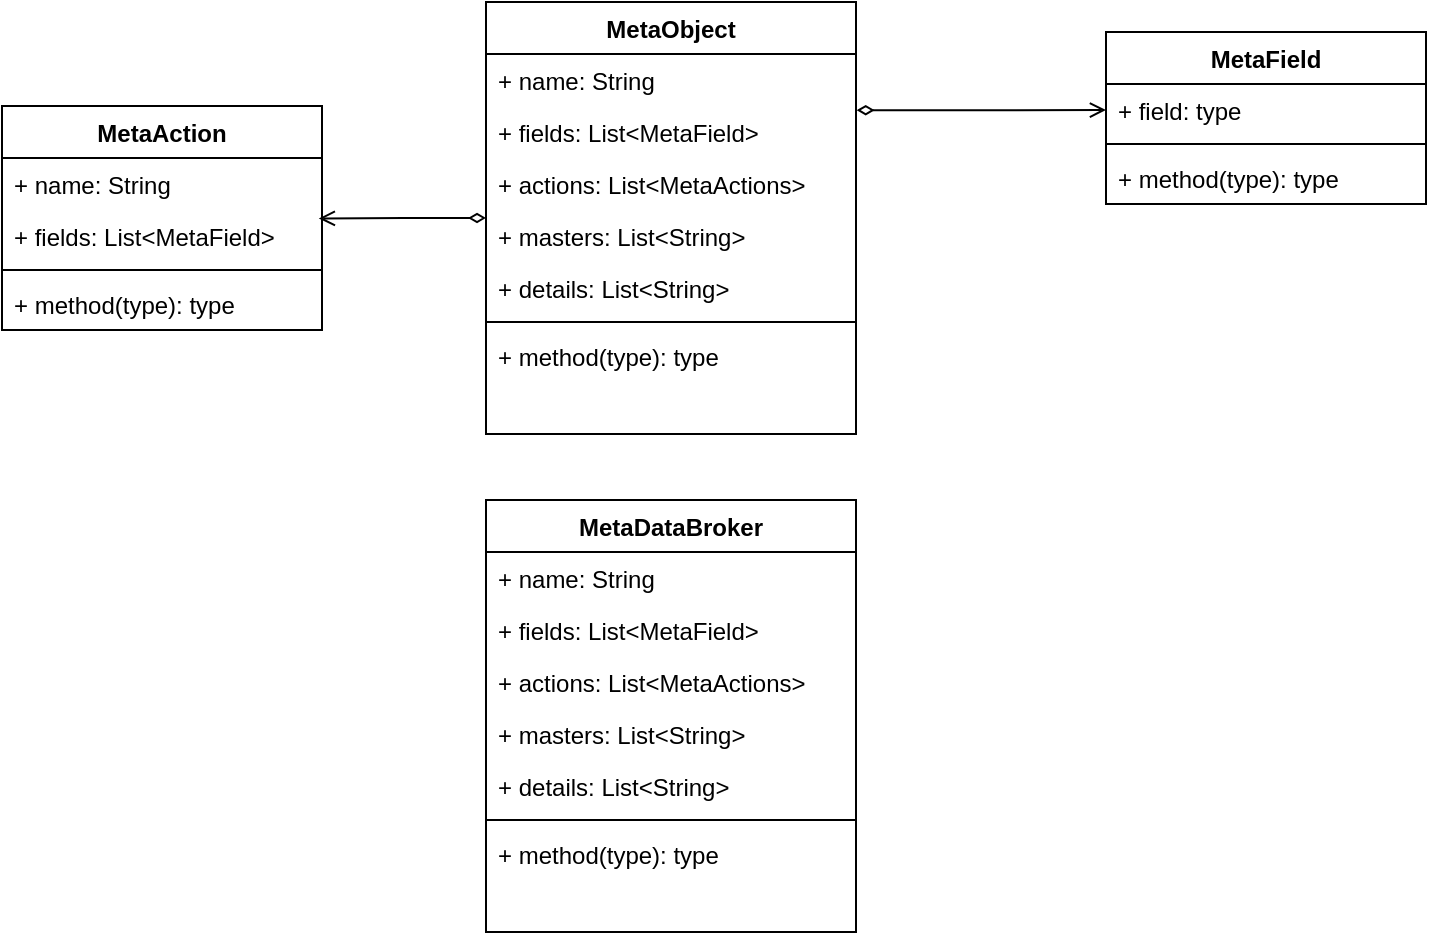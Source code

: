<mxfile version="20.5.3" type="github">
  <diagram id="egF5TxKUiRy08cK1zPrM" name="Page-1">
    <mxGraphModel dx="676" dy="381" grid="0" gridSize="10" guides="1" tooltips="1" connect="1" arrows="1" fold="1" page="1" pageScale="1" pageWidth="827" pageHeight="1169" math="0" shadow="0">
      <root>
        <mxCell id="0" />
        <mxCell id="1" parent="0" />
        <mxCell id="FpjAOOFjA3iJDY1Hjrk3-17" style="edgeStyle=orthogonalEdgeStyle;rounded=0;orthogonalLoop=1;jettySize=auto;html=1;exitX=0;exitY=0.5;exitDx=0;exitDy=0;entryX=0.99;entryY=0.163;entryDx=0;entryDy=0;entryPerimeter=0;startArrow=diamondThin;startFill=0;endArrow=open;endFill=0;" edge="1" parent="1" source="FpjAOOFjA3iJDY1Hjrk3-1" target="FpjAOOFjA3iJDY1Hjrk3-14">
          <mxGeometry relative="1" as="geometry" />
        </mxCell>
        <mxCell id="FpjAOOFjA3iJDY1Hjrk3-1" value="MetaObject" style="swimlane;fontStyle=1;align=center;verticalAlign=top;childLayout=stackLayout;horizontal=1;startSize=26;horizontalStack=0;resizeParent=1;resizeParentMax=0;resizeLast=0;collapsible=1;marginBottom=0;" vertex="1" parent="1">
          <mxGeometry x="267" y="164" width="185" height="216" as="geometry" />
        </mxCell>
        <mxCell id="FpjAOOFjA3iJDY1Hjrk3-2" value="+ name: String" style="text;strokeColor=none;fillColor=none;align=left;verticalAlign=top;spacingLeft=4;spacingRight=4;overflow=hidden;rotatable=0;points=[[0,0.5],[1,0.5]];portConstraint=eastwest;" vertex="1" parent="FpjAOOFjA3iJDY1Hjrk3-1">
          <mxGeometry y="26" width="185" height="26" as="geometry" />
        </mxCell>
        <mxCell id="FpjAOOFjA3iJDY1Hjrk3-11" value="+ fields: List&lt;MetaField&gt;" style="text;strokeColor=none;fillColor=none;align=left;verticalAlign=top;spacingLeft=4;spacingRight=4;overflow=hidden;rotatable=0;points=[[0,0.5],[1,0.5]];portConstraint=eastwest;" vertex="1" parent="FpjAOOFjA3iJDY1Hjrk3-1">
          <mxGeometry y="52" width="185" height="26" as="geometry" />
        </mxCell>
        <mxCell id="FpjAOOFjA3iJDY1Hjrk3-18" value="+ actions: List&lt;MetaActions&gt;" style="text;strokeColor=none;fillColor=none;align=left;verticalAlign=top;spacingLeft=4;spacingRight=4;overflow=hidden;rotatable=0;points=[[0,0.5],[1,0.5]];portConstraint=eastwest;" vertex="1" parent="FpjAOOFjA3iJDY1Hjrk3-1">
          <mxGeometry y="78" width="185" height="26" as="geometry" />
        </mxCell>
        <mxCell id="FpjAOOFjA3iJDY1Hjrk3-21" value="+ masters: List&lt;String&gt;" style="text;strokeColor=none;fillColor=none;align=left;verticalAlign=top;spacingLeft=4;spacingRight=4;overflow=hidden;rotatable=0;points=[[0,0.5],[1,0.5]];portConstraint=eastwest;" vertex="1" parent="FpjAOOFjA3iJDY1Hjrk3-1">
          <mxGeometry y="104" width="185" height="26" as="geometry" />
        </mxCell>
        <mxCell id="FpjAOOFjA3iJDY1Hjrk3-20" value="+ details: List&lt;String&gt;" style="text;strokeColor=none;fillColor=none;align=left;verticalAlign=top;spacingLeft=4;spacingRight=4;overflow=hidden;rotatable=0;points=[[0,0.5],[1,0.5]];portConstraint=eastwest;" vertex="1" parent="FpjAOOFjA3iJDY1Hjrk3-1">
          <mxGeometry y="130" width="185" height="26" as="geometry" />
        </mxCell>
        <mxCell id="FpjAOOFjA3iJDY1Hjrk3-3" value="" style="line;strokeWidth=1;fillColor=none;align=left;verticalAlign=middle;spacingTop=-1;spacingLeft=3;spacingRight=3;rotatable=0;labelPosition=right;points=[];portConstraint=eastwest;strokeColor=inherit;" vertex="1" parent="FpjAOOFjA3iJDY1Hjrk3-1">
          <mxGeometry y="156" width="185" height="8" as="geometry" />
        </mxCell>
        <mxCell id="FpjAOOFjA3iJDY1Hjrk3-4" value="+ method(type): type" style="text;strokeColor=none;fillColor=none;align=left;verticalAlign=top;spacingLeft=4;spacingRight=4;overflow=hidden;rotatable=0;points=[[0,0.5],[1,0.5]];portConstraint=eastwest;" vertex="1" parent="FpjAOOFjA3iJDY1Hjrk3-1">
          <mxGeometry y="164" width="185" height="26" as="geometry" />
        </mxCell>
        <mxCell id="FpjAOOFjA3iJDY1Hjrk3-19" style="text;strokeColor=none;fillColor=none;align=left;verticalAlign=top;spacingLeft=4;spacingRight=4;overflow=hidden;rotatable=0;points=[[0,0.5],[1,0.5]];portConstraint=eastwest;" vertex="1" parent="FpjAOOFjA3iJDY1Hjrk3-1">
          <mxGeometry y="190" width="185" height="26" as="geometry" />
        </mxCell>
        <mxCell id="FpjAOOFjA3iJDY1Hjrk3-6" value="MetaField" style="swimlane;fontStyle=1;align=center;verticalAlign=top;childLayout=stackLayout;horizontal=1;startSize=26;horizontalStack=0;resizeParent=1;resizeParentMax=0;resizeLast=0;collapsible=1;marginBottom=0;" vertex="1" parent="1">
          <mxGeometry x="577" y="179" width="160" height="86" as="geometry" />
        </mxCell>
        <mxCell id="FpjAOOFjA3iJDY1Hjrk3-7" value="+ field: type" style="text;strokeColor=none;fillColor=none;align=left;verticalAlign=top;spacingLeft=4;spacingRight=4;overflow=hidden;rotatable=0;points=[[0,0.5],[1,0.5]];portConstraint=eastwest;" vertex="1" parent="FpjAOOFjA3iJDY1Hjrk3-6">
          <mxGeometry y="26" width="160" height="26" as="geometry" />
        </mxCell>
        <mxCell id="FpjAOOFjA3iJDY1Hjrk3-8" value="" style="line;strokeWidth=1;fillColor=none;align=left;verticalAlign=middle;spacingTop=-1;spacingLeft=3;spacingRight=3;rotatable=0;labelPosition=right;points=[];portConstraint=eastwest;strokeColor=inherit;" vertex="1" parent="FpjAOOFjA3iJDY1Hjrk3-6">
          <mxGeometry y="52" width="160" height="8" as="geometry" />
        </mxCell>
        <mxCell id="FpjAOOFjA3iJDY1Hjrk3-9" value="+ method(type): type" style="text;strokeColor=none;fillColor=none;align=left;verticalAlign=top;spacingLeft=4;spacingRight=4;overflow=hidden;rotatable=0;points=[[0,0.5],[1,0.5]];portConstraint=eastwest;" vertex="1" parent="FpjAOOFjA3iJDY1Hjrk3-6">
          <mxGeometry y="60" width="160" height="26" as="geometry" />
        </mxCell>
        <mxCell id="FpjAOOFjA3iJDY1Hjrk3-10" style="edgeStyle=orthogonalEdgeStyle;rounded=0;orthogonalLoop=1;jettySize=auto;html=1;exitX=1.002;exitY=0.08;exitDx=0;exitDy=0;endArrow=open;endFill=0;startArrow=diamondThin;startFill=0;exitPerimeter=0;" edge="1" parent="1" source="FpjAOOFjA3iJDY1Hjrk3-11" target="FpjAOOFjA3iJDY1Hjrk3-7">
          <mxGeometry relative="1" as="geometry" />
        </mxCell>
        <mxCell id="FpjAOOFjA3iJDY1Hjrk3-12" value="MetaAction" style="swimlane;fontStyle=1;align=center;verticalAlign=top;childLayout=stackLayout;horizontal=1;startSize=26;horizontalStack=0;resizeParent=1;resizeParentMax=0;resizeLast=0;collapsible=1;marginBottom=0;" vertex="1" parent="1">
          <mxGeometry x="25" y="216" width="160" height="112" as="geometry" />
        </mxCell>
        <mxCell id="FpjAOOFjA3iJDY1Hjrk3-13" value="+ name: String" style="text;strokeColor=none;fillColor=none;align=left;verticalAlign=top;spacingLeft=4;spacingRight=4;overflow=hidden;rotatable=0;points=[[0,0.5],[1,0.5]];portConstraint=eastwest;" vertex="1" parent="FpjAOOFjA3iJDY1Hjrk3-12">
          <mxGeometry y="26" width="160" height="26" as="geometry" />
        </mxCell>
        <mxCell id="FpjAOOFjA3iJDY1Hjrk3-14" value="+ fields: List&lt;MetaField&gt;" style="text;strokeColor=none;fillColor=none;align=left;verticalAlign=top;spacingLeft=4;spacingRight=4;overflow=hidden;rotatable=0;points=[[0,0.5],[1,0.5]];portConstraint=eastwest;" vertex="1" parent="FpjAOOFjA3iJDY1Hjrk3-12">
          <mxGeometry y="52" width="160" height="26" as="geometry" />
        </mxCell>
        <mxCell id="FpjAOOFjA3iJDY1Hjrk3-15" value="" style="line;strokeWidth=1;fillColor=none;align=left;verticalAlign=middle;spacingTop=-1;spacingLeft=3;spacingRight=3;rotatable=0;labelPosition=right;points=[];portConstraint=eastwest;strokeColor=inherit;" vertex="1" parent="FpjAOOFjA3iJDY1Hjrk3-12">
          <mxGeometry y="78" width="160" height="8" as="geometry" />
        </mxCell>
        <mxCell id="FpjAOOFjA3iJDY1Hjrk3-16" value="+ method(type): type" style="text;strokeColor=none;fillColor=none;align=left;verticalAlign=top;spacingLeft=4;spacingRight=4;overflow=hidden;rotatable=0;points=[[0,0.5],[1,0.5]];portConstraint=eastwest;" vertex="1" parent="FpjAOOFjA3iJDY1Hjrk3-12">
          <mxGeometry y="86" width="160" height="26" as="geometry" />
        </mxCell>
        <mxCell id="FpjAOOFjA3iJDY1Hjrk3-22" value="MetaDataBroker" style="swimlane;fontStyle=1;align=center;verticalAlign=top;childLayout=stackLayout;horizontal=1;startSize=26;horizontalStack=0;resizeParent=1;resizeParentMax=0;resizeLast=0;collapsible=1;marginBottom=0;" vertex="1" parent="1">
          <mxGeometry x="267" y="413" width="185" height="216" as="geometry" />
        </mxCell>
        <mxCell id="FpjAOOFjA3iJDY1Hjrk3-23" value="+ name: String" style="text;strokeColor=none;fillColor=none;align=left;verticalAlign=top;spacingLeft=4;spacingRight=4;overflow=hidden;rotatable=0;points=[[0,0.5],[1,0.5]];portConstraint=eastwest;" vertex="1" parent="FpjAOOFjA3iJDY1Hjrk3-22">
          <mxGeometry y="26" width="185" height="26" as="geometry" />
        </mxCell>
        <mxCell id="FpjAOOFjA3iJDY1Hjrk3-24" value="+ fields: List&lt;MetaField&gt;" style="text;strokeColor=none;fillColor=none;align=left;verticalAlign=top;spacingLeft=4;spacingRight=4;overflow=hidden;rotatable=0;points=[[0,0.5],[1,0.5]];portConstraint=eastwest;" vertex="1" parent="FpjAOOFjA3iJDY1Hjrk3-22">
          <mxGeometry y="52" width="185" height="26" as="geometry" />
        </mxCell>
        <mxCell id="FpjAOOFjA3iJDY1Hjrk3-25" value="+ actions: List&lt;MetaActions&gt;" style="text;strokeColor=none;fillColor=none;align=left;verticalAlign=top;spacingLeft=4;spacingRight=4;overflow=hidden;rotatable=0;points=[[0,0.5],[1,0.5]];portConstraint=eastwest;" vertex="1" parent="FpjAOOFjA3iJDY1Hjrk3-22">
          <mxGeometry y="78" width="185" height="26" as="geometry" />
        </mxCell>
        <mxCell id="FpjAOOFjA3iJDY1Hjrk3-26" value="+ masters: List&lt;String&gt;" style="text;strokeColor=none;fillColor=none;align=left;verticalAlign=top;spacingLeft=4;spacingRight=4;overflow=hidden;rotatable=0;points=[[0,0.5],[1,0.5]];portConstraint=eastwest;" vertex="1" parent="FpjAOOFjA3iJDY1Hjrk3-22">
          <mxGeometry y="104" width="185" height="26" as="geometry" />
        </mxCell>
        <mxCell id="FpjAOOFjA3iJDY1Hjrk3-27" value="+ details: List&lt;String&gt;" style="text;strokeColor=none;fillColor=none;align=left;verticalAlign=top;spacingLeft=4;spacingRight=4;overflow=hidden;rotatable=0;points=[[0,0.5],[1,0.5]];portConstraint=eastwest;" vertex="1" parent="FpjAOOFjA3iJDY1Hjrk3-22">
          <mxGeometry y="130" width="185" height="26" as="geometry" />
        </mxCell>
        <mxCell id="FpjAOOFjA3iJDY1Hjrk3-28" value="" style="line;strokeWidth=1;fillColor=none;align=left;verticalAlign=middle;spacingTop=-1;spacingLeft=3;spacingRight=3;rotatable=0;labelPosition=right;points=[];portConstraint=eastwest;strokeColor=inherit;" vertex="1" parent="FpjAOOFjA3iJDY1Hjrk3-22">
          <mxGeometry y="156" width="185" height="8" as="geometry" />
        </mxCell>
        <mxCell id="FpjAOOFjA3iJDY1Hjrk3-29" value="+ method(type): type" style="text;strokeColor=none;fillColor=none;align=left;verticalAlign=top;spacingLeft=4;spacingRight=4;overflow=hidden;rotatable=0;points=[[0,0.5],[1,0.5]];portConstraint=eastwest;" vertex="1" parent="FpjAOOFjA3iJDY1Hjrk3-22">
          <mxGeometry y="164" width="185" height="26" as="geometry" />
        </mxCell>
        <mxCell id="FpjAOOFjA3iJDY1Hjrk3-30" style="text;strokeColor=none;fillColor=none;align=left;verticalAlign=top;spacingLeft=4;spacingRight=4;overflow=hidden;rotatable=0;points=[[0,0.5],[1,0.5]];portConstraint=eastwest;" vertex="1" parent="FpjAOOFjA3iJDY1Hjrk3-22">
          <mxGeometry y="190" width="185" height="26" as="geometry" />
        </mxCell>
      </root>
    </mxGraphModel>
  </diagram>
</mxfile>
